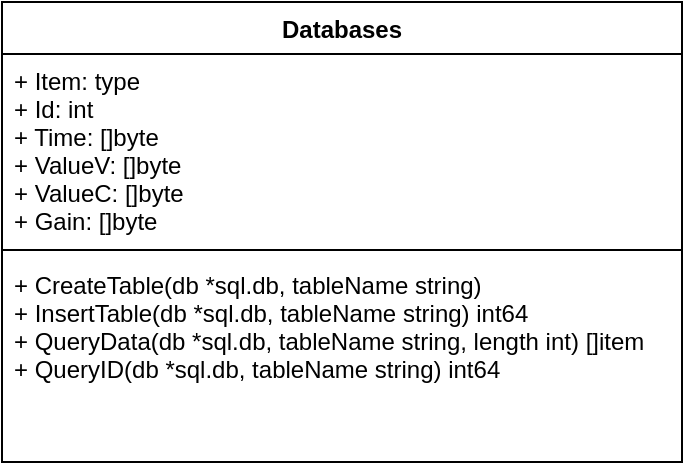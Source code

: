 <mxfile version="20.3.0" type="device"><diagram id="-pBcAcgQC3d4OCtmYRna" name="Page-1"><mxGraphModel dx="1038" dy="641" grid="1" gridSize="10" guides="1" tooltips="1" connect="1" arrows="1" fold="1" page="1" pageScale="1" pageWidth="827" pageHeight="1169" math="0" shadow="0"><root><mxCell id="0"/><mxCell id="1" parent="0"/><mxCell id="nC6OOf6Asgyyyr1SxH4Q-1" value="Databases" style="swimlane;fontStyle=1;align=center;verticalAlign=top;childLayout=stackLayout;horizontal=1;startSize=26;horizontalStack=0;resizeParent=1;resizeParentMax=0;resizeLast=0;collapsible=1;marginBottom=0;" vertex="1" parent="1"><mxGeometry x="40" y="80" width="340" height="230" as="geometry"/></mxCell><mxCell id="nC6OOf6Asgyyyr1SxH4Q-2" value="+ Item: type&#10;+ Id: int&#10;+ Time: []byte&#10;+ ValueV: []byte&#10;+ ValueC: []byte&#10;+ Gain: []byte" style="text;strokeColor=none;fillColor=none;align=left;verticalAlign=top;spacingLeft=4;spacingRight=4;overflow=hidden;rotatable=0;points=[[0,0.5],[1,0.5]];portConstraint=eastwest;" vertex="1" parent="nC6OOf6Asgyyyr1SxH4Q-1"><mxGeometry y="26" width="340" height="94" as="geometry"/></mxCell><mxCell id="nC6OOf6Asgyyyr1SxH4Q-3" value="" style="line;strokeWidth=1;fillColor=none;align=left;verticalAlign=middle;spacingTop=-1;spacingLeft=3;spacingRight=3;rotatable=0;labelPosition=right;points=[];portConstraint=eastwest;strokeColor=inherit;" vertex="1" parent="nC6OOf6Asgyyyr1SxH4Q-1"><mxGeometry y="120" width="340" height="8" as="geometry"/></mxCell><mxCell id="nC6OOf6Asgyyyr1SxH4Q-4" value="+ CreateTable(db *sql.db, tableName string)&#10;+ InsertTable(db *sql.db, tableName string) int64&#10;+ QueryData(db *sql.db, tableName string, length int) []item&#10;+ QueryID(db *sql.db, tableName string) int64" style="text;strokeColor=none;fillColor=none;align=left;verticalAlign=top;spacingLeft=4;spacingRight=4;overflow=hidden;rotatable=0;points=[[0,0.5],[1,0.5]];portConstraint=eastwest;" vertex="1" parent="nC6OOf6Asgyyyr1SxH4Q-1"><mxGeometry y="128" width="340" height="102" as="geometry"/></mxCell></root></mxGraphModel></diagram></mxfile>
